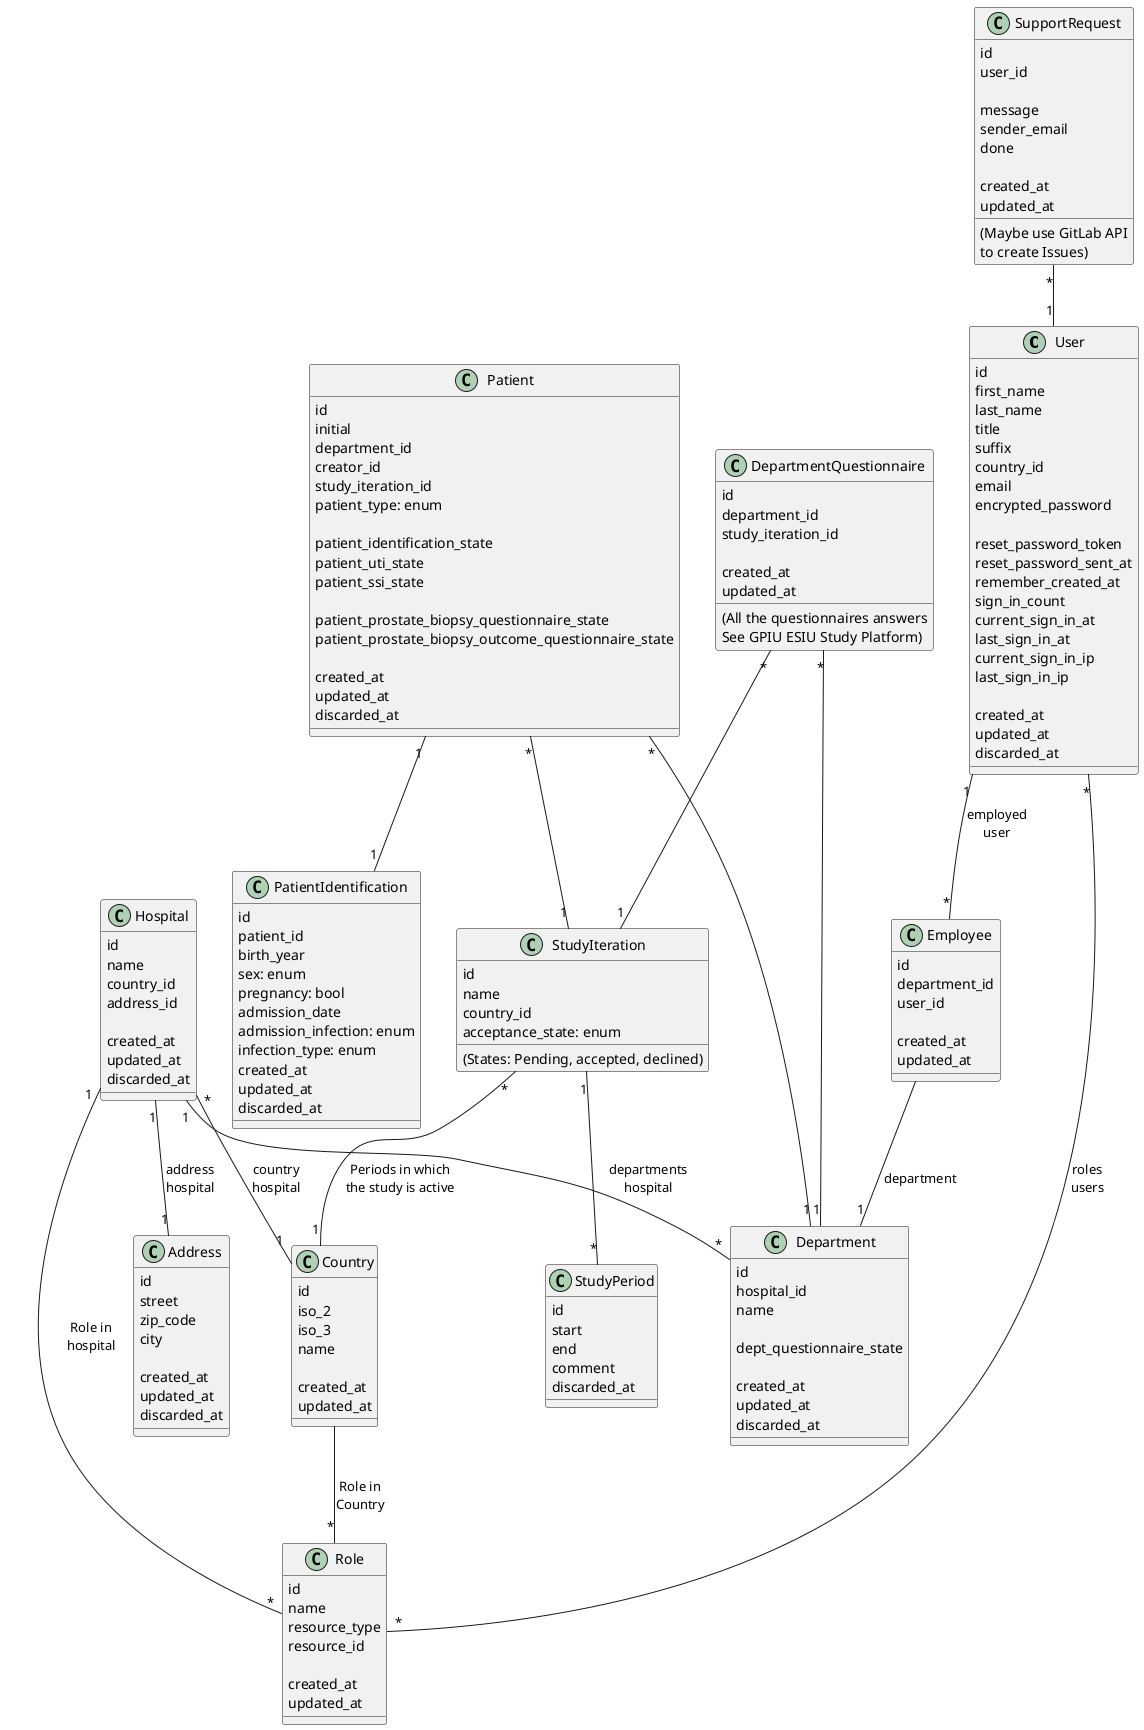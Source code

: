 @startuml

skinparam componentStyle uml2
'skinparam monochrome true
'skinparam linetype ortho

class User  {
    id
    first_name
    last_name
    title
    suffix
    country_id
    email
    encrypted_password

    reset_password_token
    reset_password_sent_at
    remember_created_at
    sign_in_count
    current_sign_in_at
    last_sign_in_at
    current_sign_in_ip
    last_sign_in_ip

    created_at
    updated_at
    discarded_at
}

class Hospital  {
    id
    name
    country_id
    address_id

    created_at
    updated_at
    discarded_at
}

class Country  {
    id
    iso_2
    iso_3
    name

    created_at
    updated_at
}

class Address  {
    id
    street
    zip_code
    city

    created_at
    updated_at
    discarded_at
}

class Role  {
    id
    name
    resource_type
    resource_id

    created_at
    updated_at
}

class Employee  {
    id
    department_id
    user_id

    created_at
    updated_at
}

class Department  {
    id
    hospital_id
    name

    dept_questionnaire_state

    created_at
    updated_at
    discarded_at
}

class StudyPeriod {
    id
    start
    end
    comment
    discarded_at
}

class StudyIteration {
    id
    name
    country_id
    acceptance_state: enum
    (States: Pending, accepted, declined)
}

class Patient {
    id
    initial
    department_id
    creator_id
    study_iteration_id
    patient_type: enum

    patient_identification_state
    patient_uti_state
    patient_ssi_state

    patient_prostate_biopsy_questionnaire_state
    patient_prostate_biopsy_outcome_questionnaire_state

    created_at
    updated_at
    discarded_at
}

class PatientIdentification {
    id
    patient_id
    birth_year
    sex: enum
    pregnancy: bool
    admission_date
    admission_infection: enum
    infection_type: enum
    created_at
    updated_at
    discarded_at
}

class SupportRequest {
    id
    user_id

    message
    sender_email
    done

    created_at
    updated_at

    (Maybe use GitLab API
    to create Issues)
}

User "*" -- "*" Role : "roles\nusers"
User "1" -- "*" Employee : "employed\nuser"

Hospital "1" -- "1" Address : "address\nhospital"
Hospital "*" -- "1" Country : "country\nhospital"
Hospital "1" -- "*" Department : "departments\nhospital"
Hospital "1" -- "*" Role : "Role in\nhospital"

Country -- "*" Role : "Role in\nCountry"

Employee -- "1" Department : "department"

StudyIteration "*" -- "1" Country : Periods in which\nthe study is active
StudyIteration "1" -- "*" StudyPeriod

Patient "*" -- "1" Department
Patient "*" -- "1" StudyIteration
Patient "1" -- "1" PatientIdentification

SupportRequest "*" -- "1" User

DepartmentQuestionnaire "*" -- "1" StudyIteration
DepartmentQuestionnaire "*" -- "1" Department

class DepartmentQuestionnaire {
    id
    department_id
    study_iteration_id

    created_at
    updated_at

    (All the questionnaires answers
    See GPIU ESIU Study Platform)
}
@enduml

